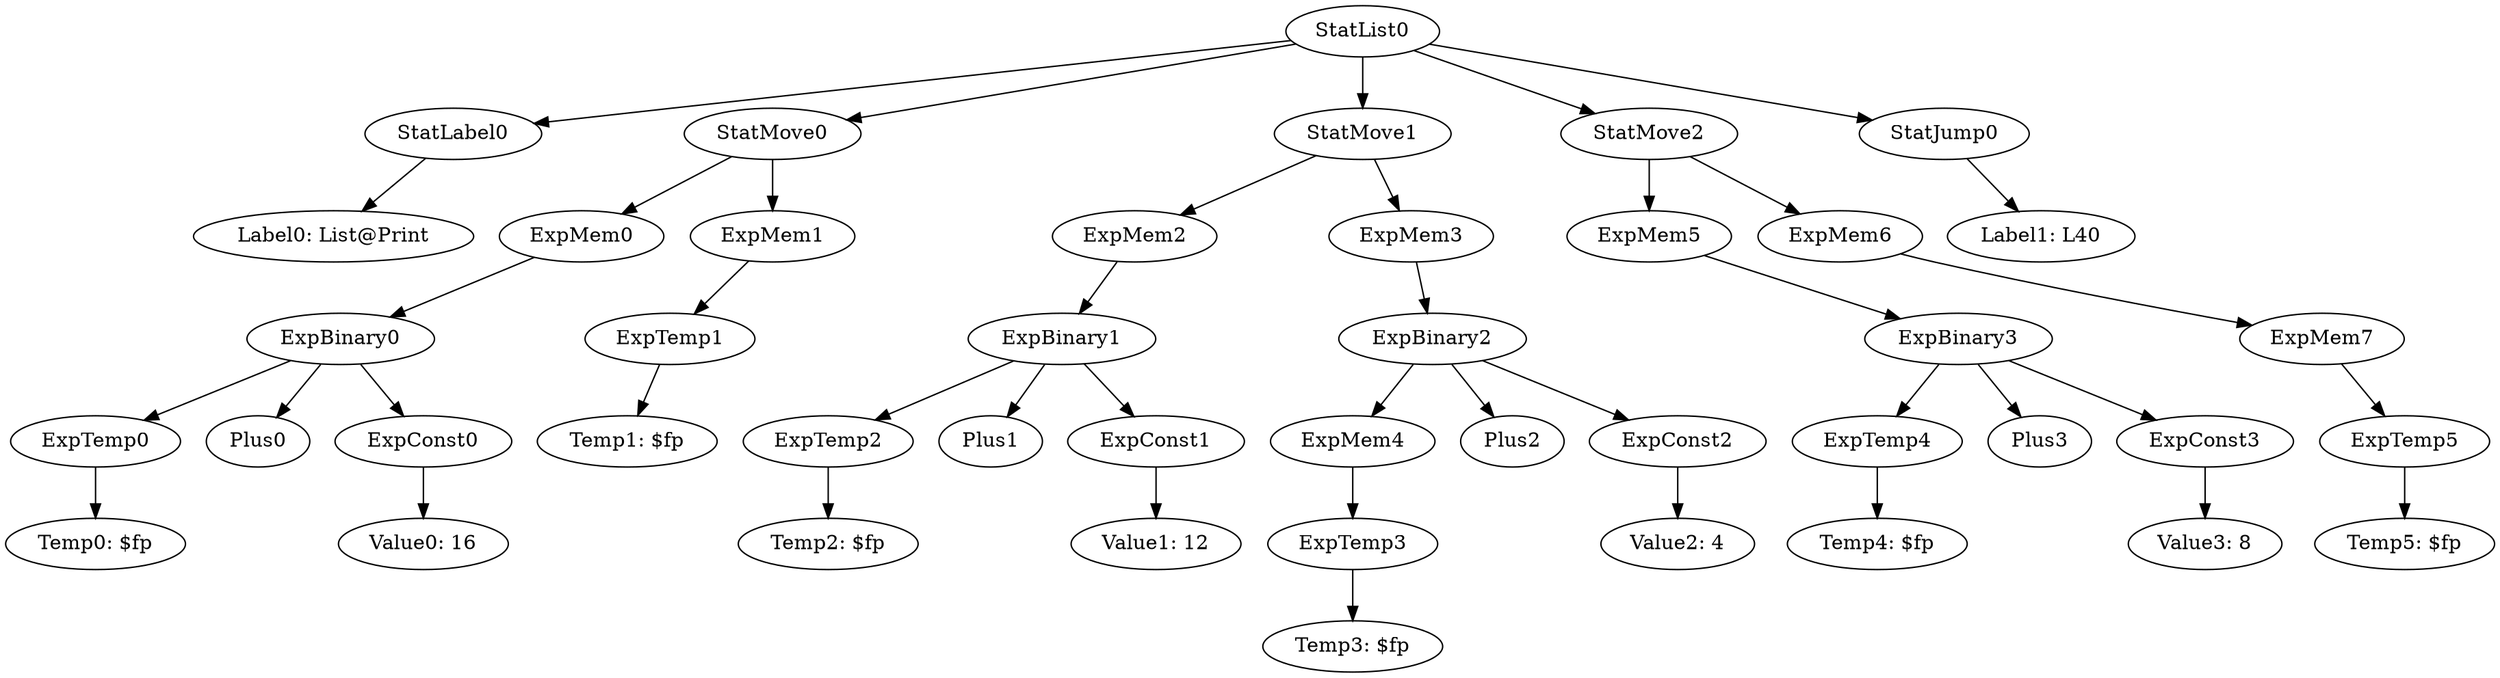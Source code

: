 digraph {
	ordering = out;
	ExpMem6 -> ExpMem7;
	StatMove2 -> ExpMem5;
	StatMove2 -> ExpMem6;
	ExpTemp5 -> "Temp5: $fp";
	ExpTemp1 -> "Temp1: $fp";
	ExpMem1 -> ExpTemp1;
	ExpConst0 -> "Value0: 16";
	ExpMem0 -> ExpBinary0;
	ExpBinary1 -> ExpTemp2;
	ExpBinary1 -> Plus1;
	ExpBinary1 -> ExpConst1;
	ExpMem3 -> ExpBinary2;
	ExpTemp2 -> "Temp2: $fp";
	StatLabel0 -> "Label0: List@Print";
	StatList0 -> StatLabel0;
	StatList0 -> StatMove0;
	StatList0 -> StatMove1;
	StatList0 -> StatMove2;
	StatList0 -> StatJump0;
	ExpMem7 -> ExpTemp5;
	ExpTemp0 -> "Temp0: $fp";
	StatJump0 -> "Label1: L40";
	ExpMem2 -> ExpBinary1;
	ExpBinary3 -> ExpTemp4;
	ExpBinary3 -> Plus3;
	ExpBinary3 -> ExpConst3;
	StatMove0 -> ExpMem0;
	StatMove0 -> ExpMem1;
	ExpConst1 -> "Value1: 12";
	ExpMem5 -> ExpBinary3;
	StatMove1 -> ExpMem2;
	StatMove1 -> ExpMem3;
	ExpTemp3 -> "Temp3: $fp";
	ExpBinary0 -> ExpTemp0;
	ExpBinary0 -> Plus0;
	ExpBinary0 -> ExpConst0;
	ExpMem4 -> ExpTemp3;
	ExpBinary2 -> ExpMem4;
	ExpBinary2 -> Plus2;
	ExpBinary2 -> ExpConst2;
	ExpTemp4 -> "Temp4: $fp";
	ExpConst2 -> "Value2: 4";
	ExpConst3 -> "Value3: 8";
}

